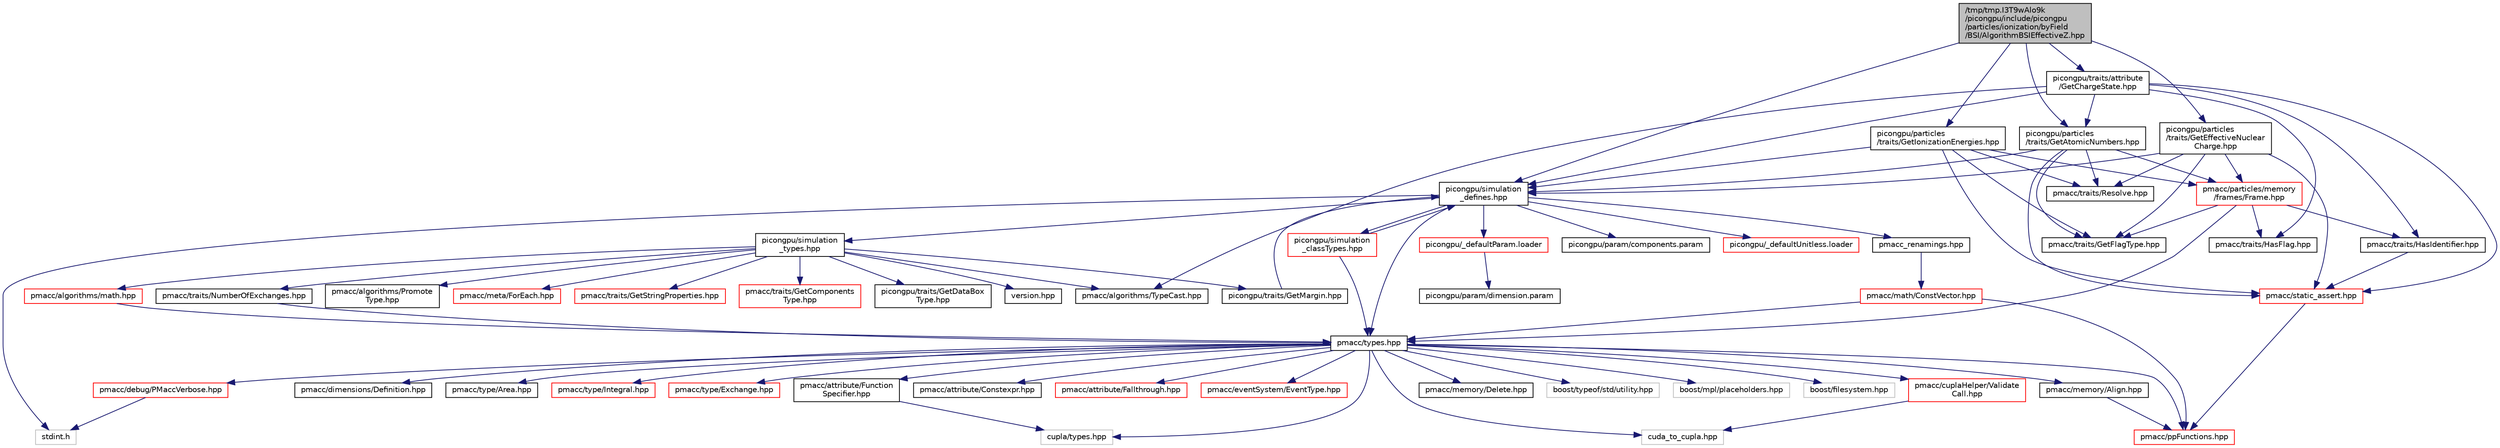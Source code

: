 digraph "/tmp/tmp.I3T9wAlo9k/picongpu/include/picongpu/particles/ionization/byField/BSI/AlgorithmBSIEffectiveZ.hpp"
{
 // LATEX_PDF_SIZE
  edge [fontname="Helvetica",fontsize="10",labelfontname="Helvetica",labelfontsize="10"];
  node [fontname="Helvetica",fontsize="10",shape=record];
  Node1 [label="/tmp/tmp.I3T9wAlo9k\l/picongpu/include/picongpu\l/particles/ionization/byField\l/BSI/AlgorithmBSIEffectiveZ.hpp",height=0.2,width=0.4,color="black", fillcolor="grey75", style="filled", fontcolor="black",tooltip=" "];
  Node1 -> Node2 [color="midnightblue",fontsize="10",style="solid",fontname="Helvetica"];
  Node2 [label="picongpu/simulation\l_defines.hpp",height=0.2,width=0.4,color="black", fillcolor="white", style="filled",URL="$simulation__defines_8hpp_source.html",tooltip=" "];
  Node2 -> Node3 [color="midnightblue",fontsize="10",style="solid",fontname="Helvetica"];
  Node3 [label="stdint.h",height=0.2,width=0.4,color="grey75", fillcolor="white", style="filled",tooltip=" "];
  Node2 -> Node4 [color="midnightblue",fontsize="10",style="solid",fontname="Helvetica"];
  Node4 [label="pmacc/types.hpp",height=0.2,width=0.4,color="black", fillcolor="white", style="filled",URL="$types_8hpp_source.html",tooltip=" "];
  Node4 -> Node5 [color="midnightblue",fontsize="10",style="solid",fontname="Helvetica"];
  Node5 [label="cupla/types.hpp",height=0.2,width=0.4,color="grey75", fillcolor="white", style="filled",tooltip=" "];
  Node4 -> Node6 [color="midnightblue",fontsize="10",style="solid",fontname="Helvetica"];
  Node6 [label="cuda_to_cupla.hpp",height=0.2,width=0.4,color="grey75", fillcolor="white", style="filled",tooltip=" "];
  Node4 -> Node7 [color="midnightblue",fontsize="10",style="solid",fontname="Helvetica"];
  Node7 [label="pmacc/debug/PMaccVerbose.hpp",height=0.2,width=0.4,color="red", fillcolor="white", style="filled",URL="$_p_macc_verbose_8hpp_source.html",tooltip=" "];
  Node7 -> Node3 [color="midnightblue",fontsize="10",style="solid",fontname="Helvetica"];
  Node4 -> Node15 [color="midnightblue",fontsize="10",style="solid",fontname="Helvetica"];
  Node15 [label="pmacc/ppFunctions.hpp",height=0.2,width=0.4,color="red", fillcolor="white", style="filled",URL="$pp_functions_8hpp_source.html",tooltip=" "];
  Node4 -> Node18 [color="midnightblue",fontsize="10",style="solid",fontname="Helvetica"];
  Node18 [label="pmacc/dimensions/Definition.hpp",height=0.2,width=0.4,color="black", fillcolor="white", style="filled",URL="$_definition_8hpp_source.html",tooltip=" "];
  Node4 -> Node19 [color="midnightblue",fontsize="10",style="solid",fontname="Helvetica"];
  Node19 [label="pmacc/type/Area.hpp",height=0.2,width=0.4,color="black", fillcolor="white", style="filled",URL="$_area_8hpp_source.html",tooltip=" "];
  Node4 -> Node20 [color="midnightblue",fontsize="10",style="solid",fontname="Helvetica"];
  Node20 [label="pmacc/type/Integral.hpp",height=0.2,width=0.4,color="red", fillcolor="white", style="filled",URL="$_integral_8hpp_source.html",tooltip=" "];
  Node4 -> Node21 [color="midnightblue",fontsize="10",style="solid",fontname="Helvetica"];
  Node21 [label="pmacc/type/Exchange.hpp",height=0.2,width=0.4,color="red", fillcolor="white", style="filled",URL="$type_2_exchange_8hpp_source.html",tooltip=" "];
  Node4 -> Node22 [color="midnightblue",fontsize="10",style="solid",fontname="Helvetica"];
  Node22 [label="pmacc/attribute/Function\lSpecifier.hpp",height=0.2,width=0.4,color="black", fillcolor="white", style="filled",URL="$_function_specifier_8hpp_source.html",tooltip=" "];
  Node22 -> Node5 [color="midnightblue",fontsize="10",style="solid",fontname="Helvetica"];
  Node4 -> Node23 [color="midnightblue",fontsize="10",style="solid",fontname="Helvetica"];
  Node23 [label="pmacc/attribute/Constexpr.hpp",height=0.2,width=0.4,color="black", fillcolor="white", style="filled",URL="$_constexpr_8hpp_source.html",tooltip=" "];
  Node4 -> Node24 [color="midnightblue",fontsize="10",style="solid",fontname="Helvetica"];
  Node24 [label="pmacc/attribute/Fallthrough.hpp",height=0.2,width=0.4,color="red", fillcolor="white", style="filled",URL="$_fallthrough_8hpp_source.html",tooltip=" "];
  Node4 -> Node27 [color="midnightblue",fontsize="10",style="solid",fontname="Helvetica"];
  Node27 [label="pmacc/eventSystem/EventType.hpp",height=0.2,width=0.4,color="red", fillcolor="white", style="filled",URL="$_event_type_8hpp_source.html",tooltip=" "];
  Node4 -> Node28 [color="midnightblue",fontsize="10",style="solid",fontname="Helvetica"];
  Node28 [label="pmacc/cuplaHelper/Validate\lCall.hpp",height=0.2,width=0.4,color="red", fillcolor="white", style="filled",URL="$_validate_call_8hpp_source.html",tooltip=" "];
  Node28 -> Node6 [color="midnightblue",fontsize="10",style="solid",fontname="Helvetica"];
  Node4 -> Node30 [color="midnightblue",fontsize="10",style="solid",fontname="Helvetica"];
  Node30 [label="pmacc/memory/Align.hpp",height=0.2,width=0.4,color="black", fillcolor="white", style="filled",URL="$_align_8hpp_source.html",tooltip=" "];
  Node30 -> Node15 [color="midnightblue",fontsize="10",style="solid",fontname="Helvetica"];
  Node4 -> Node31 [color="midnightblue",fontsize="10",style="solid",fontname="Helvetica"];
  Node31 [label="pmacc/memory/Delete.hpp",height=0.2,width=0.4,color="black", fillcolor="white", style="filled",URL="$_delete_8hpp_source.html",tooltip=" "];
  Node4 -> Node32 [color="midnightblue",fontsize="10",style="solid",fontname="Helvetica"];
  Node32 [label="boost/typeof/std/utility.hpp",height=0.2,width=0.4,color="grey75", fillcolor="white", style="filled",tooltip=" "];
  Node4 -> Node33 [color="midnightblue",fontsize="10",style="solid",fontname="Helvetica"];
  Node33 [label="boost/mpl/placeholders.hpp",height=0.2,width=0.4,color="grey75", fillcolor="white", style="filled",tooltip=" "];
  Node4 -> Node34 [color="midnightblue",fontsize="10",style="solid",fontname="Helvetica"];
  Node34 [label="boost/filesystem.hpp",height=0.2,width=0.4,color="grey75", fillcolor="white", style="filled",tooltip=" "];
  Node2 -> Node35 [color="midnightblue",fontsize="10",style="solid",fontname="Helvetica"];
  Node35 [label="picongpu/simulation\l_types.hpp",height=0.2,width=0.4,color="black", fillcolor="white", style="filled",URL="$simulation__types_8hpp_source.html",tooltip=" "];
  Node35 -> Node36 [color="midnightblue",fontsize="10",style="solid",fontname="Helvetica"];
  Node36 [label="version.hpp",height=0.2,width=0.4,color="black", fillcolor="white", style="filled",URL="$version_8hpp_source.html",tooltip=" "];
  Node35 -> Node37 [color="midnightblue",fontsize="10",style="solid",fontname="Helvetica"];
  Node37 [label="pmacc/algorithms/TypeCast.hpp",height=0.2,width=0.4,color="black", fillcolor="white", style="filled",URL="$_type_cast_8hpp_source.html",tooltip=" "];
  Node35 -> Node38 [color="midnightblue",fontsize="10",style="solid",fontname="Helvetica"];
  Node38 [label="pmacc/algorithms/Promote\lType.hpp",height=0.2,width=0.4,color="black", fillcolor="white", style="filled",URL="$_promote_type_8hpp_source.html",tooltip=" "];
  Node35 -> Node39 [color="midnightblue",fontsize="10",style="solid",fontname="Helvetica"];
  Node39 [label="pmacc/meta/ForEach.hpp",height=0.2,width=0.4,color="red", fillcolor="white", style="filled",URL="$meta_2_foreach_8hpp_source.html",tooltip=" "];
  Node35 -> Node48 [color="midnightblue",fontsize="10",style="solid",fontname="Helvetica"];
  Node48 [label="pmacc/algorithms/math.hpp",height=0.2,width=0.4,color="red", fillcolor="white", style="filled",URL="$math_8hpp_source.html",tooltip=" "];
  Node48 -> Node4 [color="midnightblue",fontsize="10",style="solid",fontname="Helvetica"];
  Node35 -> Node63 [color="midnightblue",fontsize="10",style="solid",fontname="Helvetica"];
  Node63 [label="pmacc/traits/GetStringProperties.hpp",height=0.2,width=0.4,color="red", fillcolor="white", style="filled",URL="$_get_string_properties_8hpp_source.html",tooltip=" "];
  Node35 -> Node65 [color="midnightblue",fontsize="10",style="solid",fontname="Helvetica"];
  Node65 [label="picongpu/traits/GetMargin.hpp",height=0.2,width=0.4,color="black", fillcolor="white", style="filled",URL="$_get_margin_8hpp_source.html",tooltip=" "];
  Node65 -> Node2 [color="midnightblue",fontsize="10",style="solid",fontname="Helvetica"];
  Node35 -> Node66 [color="midnightblue",fontsize="10",style="solid",fontname="Helvetica"];
  Node66 [label="pmacc/traits/GetComponents\lType.hpp",height=0.2,width=0.4,color="red", fillcolor="white", style="filled",URL="$_get_components_type_8hpp_source.html",tooltip=" "];
  Node35 -> Node67 [color="midnightblue",fontsize="10",style="solid",fontname="Helvetica"];
  Node67 [label="pmacc/traits/NumberOfExchanges.hpp",height=0.2,width=0.4,color="black", fillcolor="white", style="filled",URL="$_number_of_exchanges_8hpp_source.html",tooltip=" "];
  Node67 -> Node4 [color="midnightblue",fontsize="10",style="solid",fontname="Helvetica"];
  Node35 -> Node68 [color="midnightblue",fontsize="10",style="solid",fontname="Helvetica"];
  Node68 [label="picongpu/traits/GetDataBox\lType.hpp",height=0.2,width=0.4,color="black", fillcolor="white", style="filled",URL="$_get_data_box_type_8hpp_source.html",tooltip=" "];
  Node2 -> Node69 [color="midnightblue",fontsize="10",style="solid",fontname="Helvetica"];
  Node69 [label="pmacc_renamings.hpp",height=0.2,width=0.4,color="black", fillcolor="white", style="filled",URL="$pmacc__renamings_8hpp_source.html",tooltip=" "];
  Node69 -> Node70 [color="midnightblue",fontsize="10",style="solid",fontname="Helvetica"];
  Node70 [label="pmacc/math/ConstVector.hpp",height=0.2,width=0.4,color="red", fillcolor="white", style="filled",URL="$_const_vector_8hpp_source.html",tooltip=" "];
  Node70 -> Node15 [color="midnightblue",fontsize="10",style="solid",fontname="Helvetica"];
  Node70 -> Node4 [color="midnightblue",fontsize="10",style="solid",fontname="Helvetica"];
  Node2 -> Node81 [color="midnightblue",fontsize="10",style="solid",fontname="Helvetica"];
  Node81 [label="picongpu/_defaultParam.loader",height=0.2,width=0.4,color="red", fillcolor="white", style="filled",URL="$__default_param_8loader.html",tooltip=" "];
  Node81 -> Node82 [color="midnightblue",fontsize="10",style="solid",fontname="Helvetica"];
  Node82 [label="picongpu/param/dimension.param",height=0.2,width=0.4,color="black", fillcolor="white", style="filled",URL="$dimension_8param.html",tooltip=" "];
  Node2 -> Node417 [color="midnightblue",fontsize="10",style="solid",fontname="Helvetica"];
  Node417 [label="picongpu/param/components.param",height=0.2,width=0.4,color="black", fillcolor="white", style="filled",URL="$components_8param.html",tooltip=" "];
  Node2 -> Node418 [color="midnightblue",fontsize="10",style="solid",fontname="Helvetica"];
  Node418 [label="picongpu/simulation\l_classTypes.hpp",height=0.2,width=0.4,color="red", fillcolor="white", style="filled",URL="$simulation__class_types_8hpp_source.html",tooltip=" "];
  Node418 -> Node4 [color="midnightblue",fontsize="10",style="solid",fontname="Helvetica"];
  Node418 -> Node2 [color="midnightblue",fontsize="10",style="solid",fontname="Helvetica"];
  Node2 -> Node420 [color="midnightblue",fontsize="10",style="solid",fontname="Helvetica"];
  Node420 [label="picongpu/_defaultUnitless.loader",height=0.2,width=0.4,color="red", fillcolor="white", style="filled",URL="$__default_unitless_8loader.html",tooltip=" "];
  Node1 -> Node427 [color="midnightblue",fontsize="10",style="solid",fontname="Helvetica"];
  Node427 [label="picongpu/particles\l/traits/GetIonizationEnergies.hpp",height=0.2,width=0.4,color="black", fillcolor="white", style="filled",URL="$_get_ionization_energies_8hpp_source.html",tooltip=" "];
  Node427 -> Node2 [color="midnightblue",fontsize="10",style="solid",fontname="Helvetica"];
  Node427 -> Node76 [color="midnightblue",fontsize="10",style="solid",fontname="Helvetica"];
  Node76 [label="pmacc/static_assert.hpp",height=0.2,width=0.4,color="red", fillcolor="white", style="filled",URL="$static__assert_8hpp_source.html",tooltip=" "];
  Node76 -> Node15 [color="midnightblue",fontsize="10",style="solid",fontname="Helvetica"];
  Node427 -> Node374 [color="midnightblue",fontsize="10",style="solid",fontname="Helvetica"];
  Node374 [label="pmacc/traits/GetFlagType.hpp",height=0.2,width=0.4,color="black", fillcolor="white", style="filled",URL="$_get_flag_type_8hpp_source.html",tooltip=" "];
  Node427 -> Node137 [color="midnightblue",fontsize="10",style="solid",fontname="Helvetica"];
  Node137 [label="pmacc/traits/Resolve.hpp",height=0.2,width=0.4,color="black", fillcolor="white", style="filled",URL="$_resolve_8hpp_source.html",tooltip=" "];
  Node427 -> Node366 [color="midnightblue",fontsize="10",style="solid",fontname="Helvetica"];
  Node366 [label="pmacc/particles/memory\l/frames/Frame.hpp",height=0.2,width=0.4,color="red", fillcolor="white", style="filled",URL="$_frame_8hpp_source.html",tooltip=" "];
  Node366 -> Node4 [color="midnightblue",fontsize="10",style="solid",fontname="Helvetica"];
  Node366 -> Node188 [color="midnightblue",fontsize="10",style="solid",fontname="Helvetica"];
  Node188 [label="pmacc/traits/HasIdentifier.hpp",height=0.2,width=0.4,color="black", fillcolor="white", style="filled",URL="$_has_identifier_8hpp_source.html",tooltip=" "];
  Node188 -> Node76 [color="midnightblue",fontsize="10",style="solid",fontname="Helvetica"];
  Node366 -> Node190 [color="midnightblue",fontsize="10",style="solid",fontname="Helvetica"];
  Node190 [label="pmacc/traits/HasFlag.hpp",height=0.2,width=0.4,color="black", fillcolor="white", style="filled",URL="$_has_flag_8hpp_source.html",tooltip=" "];
  Node366 -> Node374 [color="midnightblue",fontsize="10",style="solid",fontname="Helvetica"];
  Node1 -> Node428 [color="midnightblue",fontsize="10",style="solid",fontname="Helvetica"];
  Node428 [label="picongpu/particles\l/traits/GetAtomicNumbers.hpp",height=0.2,width=0.4,color="black", fillcolor="white", style="filled",URL="$_get_atomic_numbers_8hpp_source.html",tooltip=" "];
  Node428 -> Node2 [color="midnightblue",fontsize="10",style="solid",fontname="Helvetica"];
  Node428 -> Node76 [color="midnightblue",fontsize="10",style="solid",fontname="Helvetica"];
  Node428 -> Node374 [color="midnightblue",fontsize="10",style="solid",fontname="Helvetica"];
  Node428 -> Node137 [color="midnightblue",fontsize="10",style="solid",fontname="Helvetica"];
  Node428 -> Node366 [color="midnightblue",fontsize="10",style="solid",fontname="Helvetica"];
  Node1 -> Node429 [color="midnightblue",fontsize="10",style="solid",fontname="Helvetica"];
  Node429 [label="picongpu/particles\l/traits/GetEffectiveNuclear\lCharge.hpp",height=0.2,width=0.4,color="black", fillcolor="white", style="filled",URL="$_get_effective_nuclear_charge_8hpp_source.html",tooltip=" "];
  Node429 -> Node2 [color="midnightblue",fontsize="10",style="solid",fontname="Helvetica"];
  Node429 -> Node76 [color="midnightblue",fontsize="10",style="solid",fontname="Helvetica"];
  Node429 -> Node374 [color="midnightblue",fontsize="10",style="solid",fontname="Helvetica"];
  Node429 -> Node137 [color="midnightblue",fontsize="10",style="solid",fontname="Helvetica"];
  Node429 -> Node366 [color="midnightblue",fontsize="10",style="solid",fontname="Helvetica"];
  Node1 -> Node430 [color="midnightblue",fontsize="10",style="solid",fontname="Helvetica"];
  Node430 [label="picongpu/traits/attribute\l/GetChargeState.hpp",height=0.2,width=0.4,color="black", fillcolor="white", style="filled",URL="$_get_charge_state_8hpp_source.html",tooltip=" "];
  Node430 -> Node2 [color="midnightblue",fontsize="10",style="solid",fontname="Helvetica"];
  Node430 -> Node428 [color="midnightblue",fontsize="10",style="solid",fontname="Helvetica"];
  Node430 -> Node37 [color="midnightblue",fontsize="10",style="solid",fontname="Helvetica"];
  Node430 -> Node76 [color="midnightblue",fontsize="10",style="solid",fontname="Helvetica"];
  Node430 -> Node190 [color="midnightblue",fontsize="10",style="solid",fontname="Helvetica"];
  Node430 -> Node188 [color="midnightblue",fontsize="10",style="solid",fontname="Helvetica"];
}
